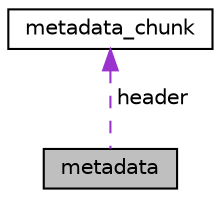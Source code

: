 digraph "metadata"
{
  edge [fontname="Helvetica",fontsize="10",labelfontname="Helvetica",labelfontsize="10"];
  node [fontname="Helvetica",fontsize="10",shape=record];
  Node1 [label="metadata",height=0.2,width=0.4,color="black", fillcolor="grey75", style="filled", fontcolor="black"];
  Node2 -> Node1 [dir="back",color="darkorchid3",fontsize="10",style="dashed",label=" header" ,fontname="Helvetica"];
  Node2 [label="metadata_chunk",height=0.2,width=0.4,color="black", fillcolor="white", style="filled",URL="$dd/dfb/structmetadata__chunk.html",tooltip="This is the metadata chunk header, and it contains the metadata chunk header information. "];
}
